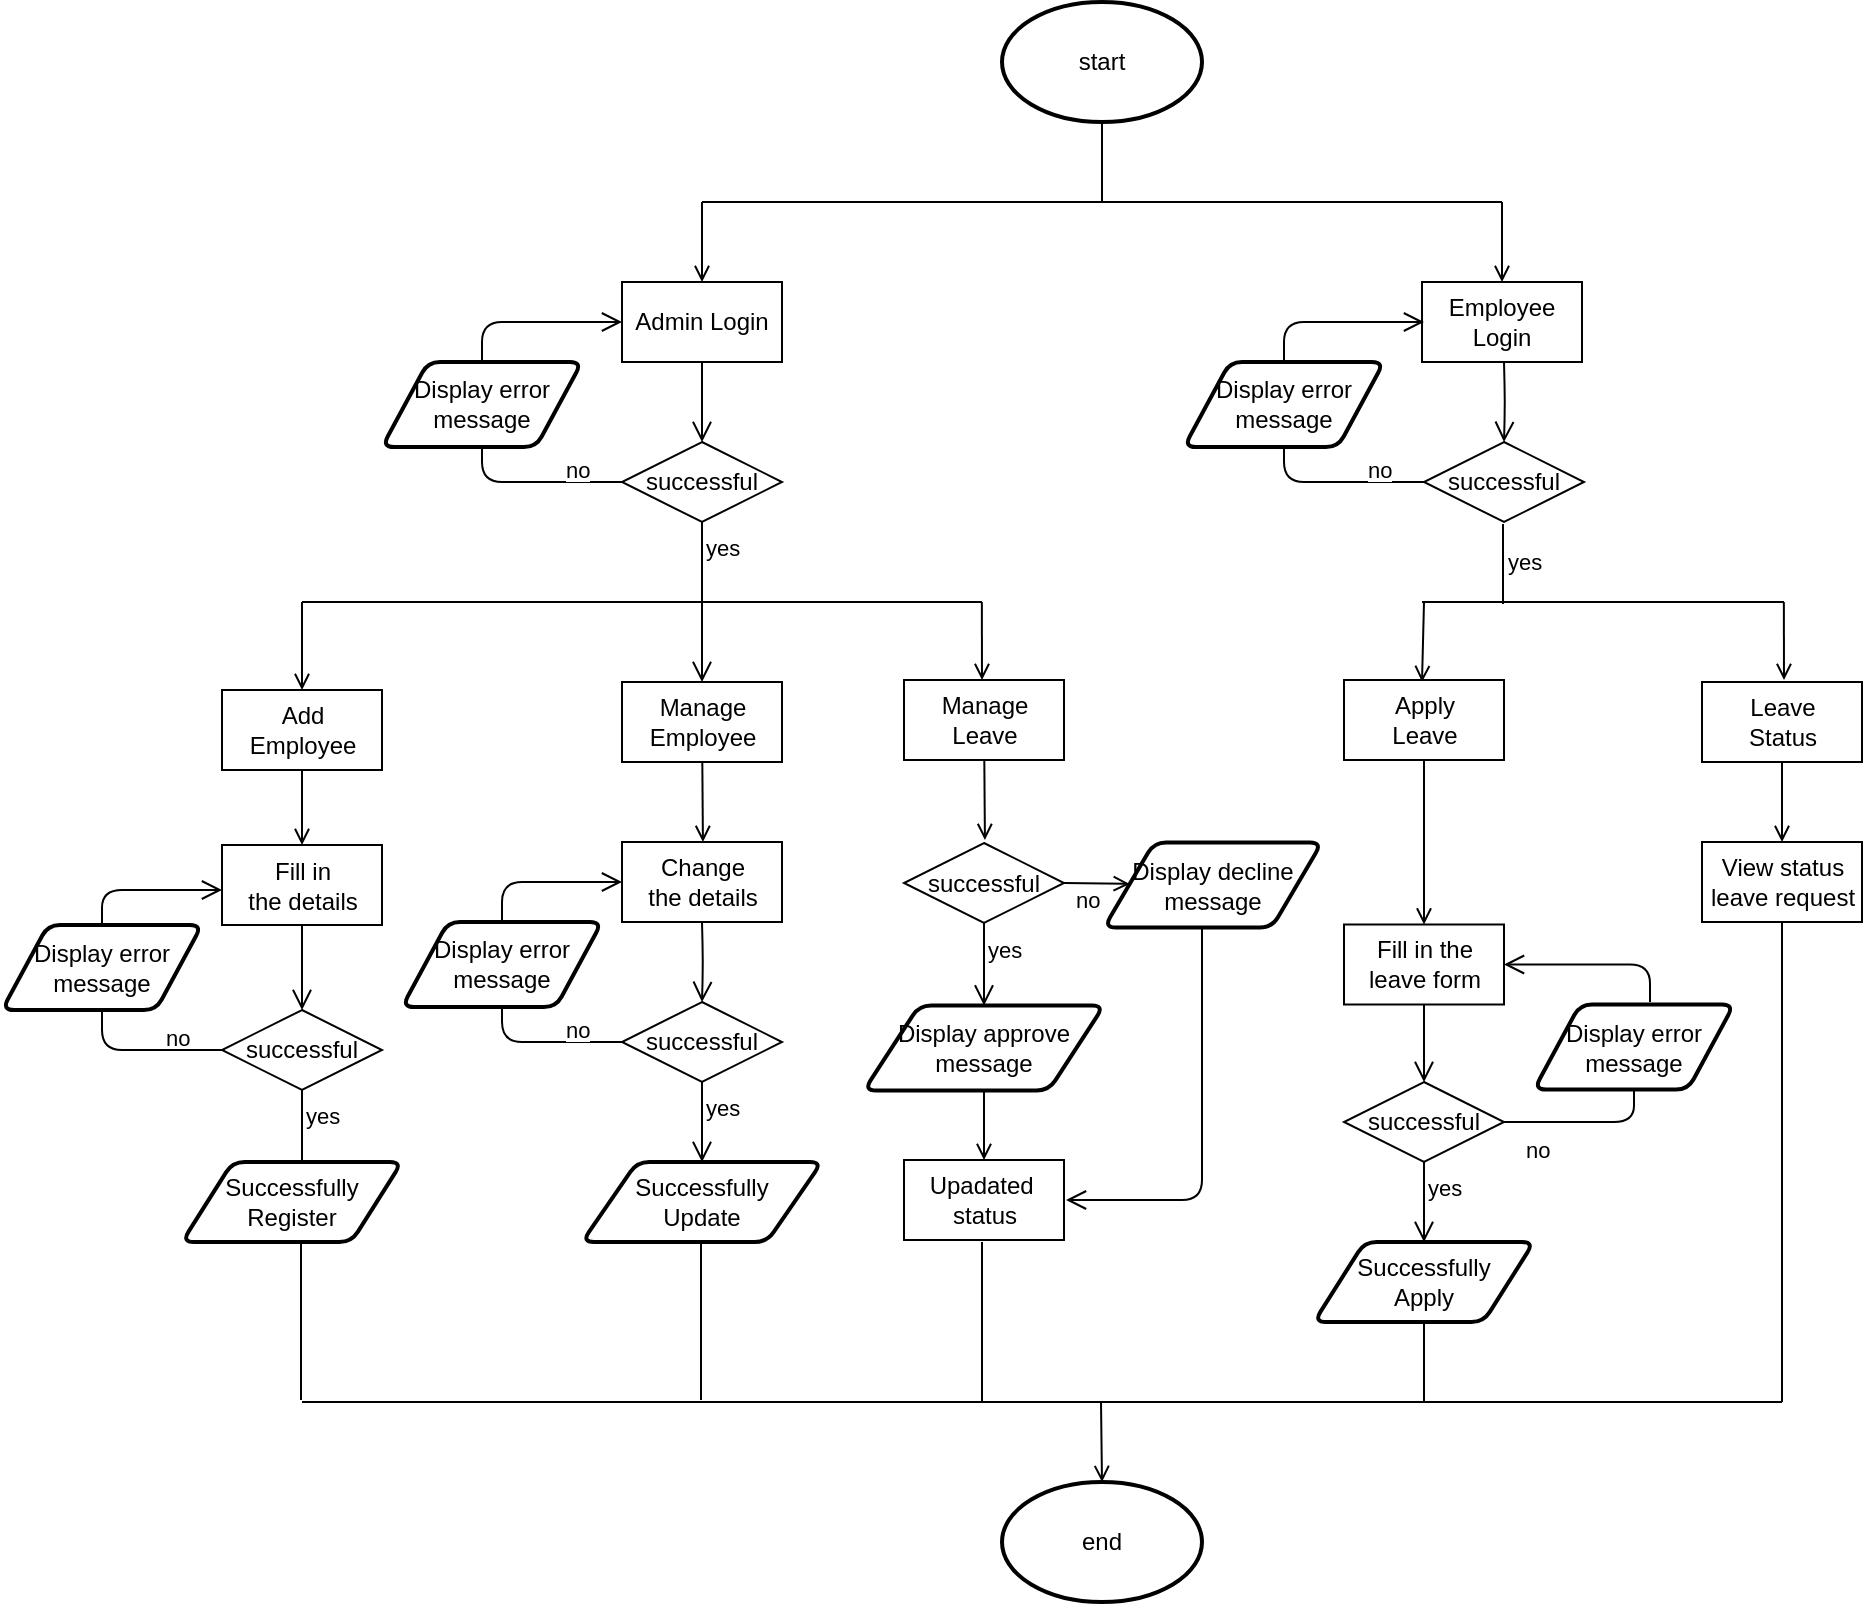<mxfile version="15.3.7" type="github"><diagram id="uwNaT0HVQHwlfVTU0Svd" name="Page-1"><mxGraphModel dx="1718" dy="482" grid="1" gridSize="10" guides="1" tooltips="1" connect="1" arrows="1" fold="1" page="1" pageScale="1" pageWidth="850" pageHeight="1100" math="0" shadow="0"><root><mxCell id="0"/><mxCell id="1" parent="0"/><mxCell id="dUBsrRKM3BsZeCRiqyNw-1" value="start" style="strokeWidth=2;html=1;shape=mxgraph.flowchart.start_1;whiteSpace=wrap;" vertex="1" parent="1"><mxGeometry x="390" y="100" width="100" height="60" as="geometry"/></mxCell><mxCell id="dUBsrRKM3BsZeCRiqyNw-3" value="" style="endArrow=none;html=1;entryX=0.5;entryY=1;entryDx=0;entryDy=0;entryPerimeter=0;" edge="1" parent="1" target="dUBsrRKM3BsZeCRiqyNw-1"><mxGeometry width="50" height="50" relative="1" as="geometry"><mxPoint x="440" y="200" as="sourcePoint"/><mxPoint x="450" y="240" as="targetPoint"/></mxGeometry></mxCell><mxCell id="dUBsrRKM3BsZeCRiqyNw-4" value="" style="endArrow=none;html=1;" edge="1" parent="1"><mxGeometry width="50" height="50" relative="1" as="geometry"><mxPoint x="240" y="200" as="sourcePoint"/><mxPoint x="640" y="200" as="targetPoint"/></mxGeometry></mxCell><mxCell id="dUBsrRKM3BsZeCRiqyNw-5" value="" style="endArrow=open;html=1;endFill=0;" edge="1" parent="1"><mxGeometry width="50" height="50" relative="1" as="geometry"><mxPoint x="240" y="200" as="sourcePoint"/><mxPoint x="240" y="240" as="targetPoint"/></mxGeometry></mxCell><mxCell id="dUBsrRKM3BsZeCRiqyNw-6" value="" style="endArrow=open;html=1;endFill=0;" edge="1" parent="1"><mxGeometry width="50" height="50" relative="1" as="geometry"><mxPoint x="640" y="200" as="sourcePoint"/><mxPoint x="640" y="240" as="targetPoint"/></mxGeometry></mxCell><mxCell id="dUBsrRKM3BsZeCRiqyNw-7" value="Admin Login" style="rounded=0;whiteSpace=wrap;html=1;" vertex="1" parent="1"><mxGeometry x="200" y="240" width="80" height="40" as="geometry"/></mxCell><mxCell id="dUBsrRKM3BsZeCRiqyNw-8" value="Employee Login" style="rounded=0;whiteSpace=wrap;html=1;" vertex="1" parent="1"><mxGeometry x="600" y="240" width="80" height="40" as="geometry"/></mxCell><mxCell id="dUBsrRKM3BsZeCRiqyNw-10" value="successful" style="rhombus;whiteSpace=wrap;html=1;" vertex="1" parent="1"><mxGeometry x="200" y="320" width="80" height="40" as="geometry"/></mxCell><mxCell id="dUBsrRKM3BsZeCRiqyNw-11" value="" style="edgeStyle=orthogonalEdgeStyle;html=1;align=left;verticalAlign=bottom;endArrow=open;endSize=8;entryX=0;entryY=0.5;entryDx=0;entryDy=0;exitX=0;exitY=0.5;exitDx=0;exitDy=0;" edge="1" source="dUBsrRKM3BsZeCRiqyNw-10" parent="1" target="dUBsrRKM3BsZeCRiqyNw-7"><mxGeometry x="-1" relative="1" as="geometry"><mxPoint x="110" y="340" as="targetPoint"/><Array as="points"><mxPoint x="130" y="340"/><mxPoint x="130" y="260"/></Array></mxGeometry></mxCell><mxCell id="dUBsrRKM3BsZeCRiqyNw-12" value="yes" style="edgeStyle=orthogonalEdgeStyle;html=1;align=left;verticalAlign=top;endArrow=open;endSize=8;" edge="1" source="dUBsrRKM3BsZeCRiqyNw-10" parent="1"><mxGeometry x="-1" relative="1" as="geometry"><mxPoint x="240" y="440" as="targetPoint"/></mxGeometry></mxCell><mxCell id="dUBsrRKM3BsZeCRiqyNw-13" value="" style="edgeStyle=orthogonalEdgeStyle;html=1;align=left;verticalAlign=top;endArrow=open;endSize=8;exitX=0.5;exitY=1;exitDx=0;exitDy=0;entryX=0.5;entryY=0;entryDx=0;entryDy=0;" edge="1" parent="1" source="dUBsrRKM3BsZeCRiqyNw-7" target="dUBsrRKM3BsZeCRiqyNw-10"><mxGeometry x="-1" relative="1" as="geometry"><mxPoint x="310" y="320" as="targetPoint"/><mxPoint x="310" y="200" as="sourcePoint"/></mxGeometry></mxCell><mxCell id="dUBsrRKM3BsZeCRiqyNw-14" value="&lt;span style=&quot;color: rgb(0 , 0 , 0) ; font-family: &amp;#34;helvetica&amp;#34; ; font-size: 11px ; font-style: normal ; font-weight: 400 ; letter-spacing: normal ; text-align: left ; text-indent: 0px ; text-transform: none ; word-spacing: 0px ; background-color: rgb(255 , 255 , 255) ; display: inline ; float: none&quot;&gt;no&lt;br&gt;&lt;/span&gt;" style="text;whiteSpace=wrap;html=1;" vertex="1" parent="1"><mxGeometry x="170" y="320" width="40" height="30" as="geometry"/></mxCell><mxCell id="dUBsrRKM3BsZeCRiqyNw-17" value="" style="line;strokeWidth=1;fillColor=none;align=left;verticalAlign=middle;spacingTop=-1;spacingLeft=3;spacingRight=3;rotatable=0;labelPosition=right;points=[];portConstraint=eastwest;" vertex="1" parent="1"><mxGeometry x="40" y="396" width="340" height="8" as="geometry"/></mxCell><mxCell id="dUBsrRKM3BsZeCRiqyNw-18" value="" style="endArrow=open;html=1;endFill=0;" edge="1" parent="1"><mxGeometry width="50" height="50" relative="1" as="geometry"><mxPoint x="40" y="400" as="sourcePoint"/><mxPoint x="40" y="444" as="targetPoint"/></mxGeometry></mxCell><mxCell id="dUBsrRKM3BsZeCRiqyNw-19" value="" style="endArrow=open;html=1;endFill=0;exitX=0.997;exitY=0.625;exitDx=0;exitDy=0;exitPerimeter=0;" edge="1" parent="1"><mxGeometry width="50" height="50" relative="1" as="geometry"><mxPoint x="379.92" y="400" as="sourcePoint"/><mxPoint x="380" y="439" as="targetPoint"/></mxGeometry></mxCell><mxCell id="dUBsrRKM3BsZeCRiqyNw-20" value="Add&lt;br&gt;Employee" style="html=1;" vertex="1" parent="1"><mxGeometry y="444" width="80" height="40" as="geometry"/></mxCell><mxCell id="dUBsrRKM3BsZeCRiqyNw-21" value="Manage&lt;br&gt;Employee" style="html=1;" vertex="1" parent="1"><mxGeometry x="200" y="440" width="80" height="40" as="geometry"/></mxCell><mxCell id="dUBsrRKM3BsZeCRiqyNw-22" value="Manage&lt;br&gt;Leave" style="html=1;" vertex="1" parent="1"><mxGeometry x="341" y="439" width="80" height="40" as="geometry"/></mxCell><mxCell id="dUBsrRKM3BsZeCRiqyNw-23" value="Fill in&lt;br&gt;the details" style="html=1;" vertex="1" parent="1"><mxGeometry y="521.5" width="80" height="40" as="geometry"/></mxCell><mxCell id="dUBsrRKM3BsZeCRiqyNw-24" value="" style="endArrow=open;html=1;endFill=0;" edge="1" parent="1" source="dUBsrRKM3BsZeCRiqyNw-20" target="dUBsrRKM3BsZeCRiqyNw-23"><mxGeometry width="50" height="50" relative="1" as="geometry"><mxPoint x="39.5" y="484" as="sourcePoint"/><mxPoint x="40.46" y="524" as="targetPoint"/></mxGeometry></mxCell><mxCell id="dUBsrRKM3BsZeCRiqyNw-32" value="successful" style="rhombus;whiteSpace=wrap;html=1;" vertex="1" parent="1"><mxGeometry y="604" width="80" height="40" as="geometry"/></mxCell><mxCell id="dUBsrRKM3BsZeCRiqyNw-33" value="" style="edgeStyle=orthogonalEdgeStyle;html=1;align=left;verticalAlign=bottom;endArrow=open;endSize=8;entryX=0;entryY=0.5;entryDx=0;entryDy=0;exitX=0.5;exitY=0;exitDx=0;exitDy=0;startArrow=none;" edge="1" parent="1" source="dUBsrRKM3BsZeCRiqyNw-61"><mxGeometry x="-1" relative="1" as="geometry"><mxPoint y="544" as="targetPoint"/><Array as="points"><mxPoint x="-60" y="544"/></Array></mxGeometry></mxCell><mxCell id="dUBsrRKM3BsZeCRiqyNw-34" value="yes" style="edgeStyle=orthogonalEdgeStyle;html=1;align=left;verticalAlign=top;endArrow=open;endSize=8;" edge="1" parent="1" source="dUBsrRKM3BsZeCRiqyNw-32"><mxGeometry x="-1" relative="1" as="geometry"><mxPoint x="40" y="700" as="targetPoint"/></mxGeometry></mxCell><mxCell id="dUBsrRKM3BsZeCRiqyNw-35" value="" style="edgeStyle=orthogonalEdgeStyle;html=1;align=left;verticalAlign=top;endArrow=open;endSize=8;entryX=0.5;entryY=0;entryDx=0;entryDy=0;" edge="1" parent="1" target="dUBsrRKM3BsZeCRiqyNw-32" source="dUBsrRKM3BsZeCRiqyNw-23"><mxGeometry x="-1" relative="1" as="geometry"><mxPoint x="110" y="604" as="targetPoint"/><mxPoint x="40" y="564" as="sourcePoint"/></mxGeometry></mxCell><mxCell id="dUBsrRKM3BsZeCRiqyNw-36" value="Successfully&lt;br&gt;Register" style="shape=parallelogram;html=1;strokeWidth=2;perimeter=parallelogramPerimeter;whiteSpace=wrap;rounded=1;arcSize=12;size=0.23;" vertex="1" parent="1"><mxGeometry x="-20" y="680" width="110" height="40" as="geometry"/></mxCell><mxCell id="dUBsrRKM3BsZeCRiqyNw-37" value="&lt;span style=&quot;color: rgb(0 , 0 , 0) ; font-family: &amp;#34;helvetica&amp;#34; ; font-size: 11px ; font-style: normal ; font-weight: 400 ; letter-spacing: normal ; text-align: left ; text-indent: 0px ; text-transform: none ; word-spacing: 0px ; background-color: rgb(255 , 255 , 255) ; display: inline ; float: none&quot;&gt;no&lt;br&gt;&lt;/span&gt;" style="text;whiteSpace=wrap;html=1;" vertex="1" parent="1"><mxGeometry x="-30" y="604" width="40" height="30" as="geometry"/></mxCell><mxCell id="dUBsrRKM3BsZeCRiqyNw-45" value="Change&lt;br&gt;the details" style="html=1;" vertex="1" parent="1"><mxGeometry x="200" y="520" width="80" height="40" as="geometry"/></mxCell><mxCell id="dUBsrRKM3BsZeCRiqyNw-46" value="" style="endArrow=open;html=1;endFill=0;" edge="1" parent="1"><mxGeometry width="50" height="50" relative="1" as="geometry"><mxPoint x="240.153" y="480" as="sourcePoint"/><mxPoint x="240.46" y="520" as="targetPoint"/></mxGeometry></mxCell><mxCell id="dUBsrRKM3BsZeCRiqyNw-47" value="successful" style="rhombus;whiteSpace=wrap;html=1;" vertex="1" parent="1"><mxGeometry x="200" y="600" width="80" height="40" as="geometry"/></mxCell><mxCell id="dUBsrRKM3BsZeCRiqyNw-48" value="" style="edgeStyle=orthogonalEdgeStyle;html=1;align=left;verticalAlign=bottom;endArrow=open;endSize=8;entryX=0;entryY=0.5;entryDx=0;entryDy=0;exitX=0;exitY=0.5;exitDx=0;exitDy=0;" edge="1" parent="1" source="dUBsrRKM3BsZeCRiqyNw-47"><mxGeometry x="-1" relative="1" as="geometry"><mxPoint x="200" y="540" as="targetPoint"/><Array as="points"><mxPoint x="140" y="620"/><mxPoint x="140" y="540"/></Array></mxGeometry></mxCell><mxCell id="dUBsrRKM3BsZeCRiqyNw-49" value="yes" style="edgeStyle=orthogonalEdgeStyle;html=1;align=left;verticalAlign=top;endArrow=open;endSize=8;entryX=0.5;entryY=0;entryDx=0;entryDy=0;" edge="1" parent="1" source="dUBsrRKM3BsZeCRiqyNw-47" target="dUBsrRKM3BsZeCRiqyNw-51"><mxGeometry x="-1" relative="1" as="geometry"><mxPoint x="240" y="730" as="targetPoint"/></mxGeometry></mxCell><mxCell id="dUBsrRKM3BsZeCRiqyNw-50" value="" style="edgeStyle=orthogonalEdgeStyle;html=1;align=left;verticalAlign=top;endArrow=open;endSize=8;exitX=0.5;exitY=1;exitDx=0;exitDy=0;entryX=0.5;entryY=0;entryDx=0;entryDy=0;" edge="1" parent="1" target="dUBsrRKM3BsZeCRiqyNw-47"><mxGeometry x="-1" relative="1" as="geometry"><mxPoint x="310" y="600" as="targetPoint"/><mxPoint x="240" y="560" as="sourcePoint"/></mxGeometry></mxCell><mxCell id="dUBsrRKM3BsZeCRiqyNw-51" value="Successfully&lt;br&gt;Update" style="shape=parallelogram;html=1;strokeWidth=2;perimeter=parallelogramPerimeter;whiteSpace=wrap;rounded=1;arcSize=12;size=0.23;" vertex="1" parent="1"><mxGeometry x="180" y="680" width="120" height="40" as="geometry"/></mxCell><mxCell id="dUBsrRKM3BsZeCRiqyNw-52" value="&lt;span style=&quot;color: rgb(0 , 0 , 0) ; font-family: &amp;#34;helvetica&amp;#34; ; font-size: 11px ; font-style: normal ; font-weight: 400 ; letter-spacing: normal ; text-align: left ; text-indent: 0px ; text-transform: none ; word-spacing: 0px ; background-color: rgb(255 , 255 , 255) ; display: inline ; float: none&quot;&gt;no&lt;br&gt;&lt;/span&gt;" style="text;whiteSpace=wrap;html=1;" vertex="1" parent="1"><mxGeometry x="170" y="600" width="40" height="30" as="geometry"/></mxCell><mxCell id="dUBsrRKM3BsZeCRiqyNw-53" value="Upadated&amp;nbsp;&lt;br&gt;status" style="html=1;" vertex="1" parent="1"><mxGeometry x="341" y="679" width="80" height="40" as="geometry"/></mxCell><mxCell id="dUBsrRKM3BsZeCRiqyNw-54" value="" style="endArrow=open;html=1;endFill=0;" edge="1" parent="1"><mxGeometry width="50" height="50" relative="1" as="geometry"><mxPoint x="381.153" y="479" as="sourcePoint"/><mxPoint x="381.46" y="519" as="targetPoint"/></mxGeometry></mxCell><mxCell id="dUBsrRKM3BsZeCRiqyNw-55" value="successful" style="rhombus;whiteSpace=wrap;html=1;" vertex="1" parent="1"><mxGeometry x="341" y="520.5" width="80" height="40" as="geometry"/></mxCell><mxCell id="dUBsrRKM3BsZeCRiqyNw-57" value="yes" style="edgeStyle=orthogonalEdgeStyle;html=1;align=left;verticalAlign=top;endArrow=open;endSize=8;entryX=0.5;entryY=0;entryDx=0;entryDy=0;" edge="1" parent="1" source="dUBsrRKM3BsZeCRiqyNw-55" target="dUBsrRKM3BsZeCRiqyNw-71"><mxGeometry x="-1" relative="1" as="geometry"><mxPoint x="381" y="639" as="targetPoint"/></mxGeometry></mxCell><mxCell id="dUBsrRKM3BsZeCRiqyNw-60" value="&lt;span style=&quot;color: rgb(0 , 0 , 0) ; font-family: &amp;#34;helvetica&amp;#34; ; font-size: 11px ; font-style: normal ; font-weight: 400 ; letter-spacing: normal ; text-align: left ; text-indent: 0px ; text-transform: none ; word-spacing: 0px ; background-color: rgb(255 , 255 , 255) ; display: inline ; float: none&quot;&gt;no&lt;br&gt;&lt;/span&gt;" style="text;whiteSpace=wrap;html=1;" vertex="1" parent="1"><mxGeometry x="425" y="535" width="40" height="30" as="geometry"/></mxCell><mxCell id="dUBsrRKM3BsZeCRiqyNw-61" value="Display error&lt;br&gt;message" style="shape=parallelogram;html=1;strokeWidth=2;perimeter=parallelogramPerimeter;whiteSpace=wrap;rounded=1;arcSize=12;size=0.23;" vertex="1" parent="1"><mxGeometry x="-110" y="561.5" width="100" height="42.5" as="geometry"/></mxCell><mxCell id="dUBsrRKM3BsZeCRiqyNw-62" value="" style="edgeStyle=orthogonalEdgeStyle;html=1;align=left;verticalAlign=bottom;endArrow=none;endSize=8;entryX=0.5;entryY=1;entryDx=0;entryDy=0;exitX=0;exitY=0.5;exitDx=0;exitDy=0;" edge="1" parent="1" source="dUBsrRKM3BsZeCRiqyNw-32" target="dUBsrRKM3BsZeCRiqyNw-61"><mxGeometry x="-1" relative="1" as="geometry"><mxPoint y="544" as="targetPoint"/><Array as="points"><mxPoint x="-60" y="624"/></Array><mxPoint y="624" as="sourcePoint"/></mxGeometry></mxCell><mxCell id="dUBsrRKM3BsZeCRiqyNw-64" value="Display error&lt;br&gt;message" style="shape=parallelogram;html=1;strokeWidth=2;perimeter=parallelogramPerimeter;whiteSpace=wrap;rounded=1;arcSize=12;size=0.23;" vertex="1" parent="1"><mxGeometry x="80" y="280" width="100" height="42.5" as="geometry"/></mxCell><mxCell id="dUBsrRKM3BsZeCRiqyNw-65" value="Display error&lt;br&gt;message" style="shape=parallelogram;html=1;strokeWidth=2;perimeter=parallelogramPerimeter;whiteSpace=wrap;rounded=1;arcSize=12;size=0.23;" vertex="1" parent="1"><mxGeometry x="90" y="560" width="100" height="42.5" as="geometry"/></mxCell><mxCell id="dUBsrRKM3BsZeCRiqyNw-68" value="Display decline&lt;br&gt;message" style="shape=parallelogram;html=1;strokeWidth=2;perimeter=parallelogramPerimeter;whiteSpace=wrap;rounded=1;arcSize=12;size=0.23;" vertex="1" parent="1"><mxGeometry x="441" y="520.25" width="109" height="42.5" as="geometry"/></mxCell><mxCell id="dUBsrRKM3BsZeCRiqyNw-70" value="" style="endArrow=open;html=1;endFill=0;exitX=1;exitY=0.5;exitDx=0;exitDy=0;" edge="1" parent="1" source="dUBsrRKM3BsZeCRiqyNw-55" target="dUBsrRKM3BsZeCRiqyNw-68"><mxGeometry width="50" height="50" relative="1" as="geometry"><mxPoint x="391.153" y="489" as="sourcePoint"/><mxPoint x="391.46" y="529" as="targetPoint"/></mxGeometry></mxCell><mxCell id="dUBsrRKM3BsZeCRiqyNw-71" value="Display approve&lt;br&gt;message" style="shape=parallelogram;html=1;strokeWidth=2;perimeter=parallelogramPerimeter;whiteSpace=wrap;rounded=1;arcSize=12;size=0.23;" vertex="1" parent="1"><mxGeometry x="321" y="601.75" width="120" height="42.5" as="geometry"/></mxCell><mxCell id="dUBsrRKM3BsZeCRiqyNw-72" value="" style="endArrow=open;html=1;endFill=0;" edge="1" parent="1" source="dUBsrRKM3BsZeCRiqyNw-71"><mxGeometry width="50" height="50" relative="1" as="geometry"><mxPoint x="381" y="639" as="sourcePoint"/><mxPoint x="381" y="679" as="targetPoint"/></mxGeometry></mxCell><mxCell id="dUBsrRKM3BsZeCRiqyNw-73" value="" style="edgeStyle=orthogonalEdgeStyle;html=1;align=left;verticalAlign=bottom;endArrow=open;endSize=8;entryX=1;entryY=0.5;entryDx=0;entryDy=0;" edge="1" parent="1" source="dUBsrRKM3BsZeCRiqyNw-68"><mxGeometry x="-1" relative="1" as="geometry"><mxPoint x="422" y="699" as="targetPoint"/><Array as="points"><mxPoint x="490" y="699"/></Array><mxPoint x="512" y="561.75" as="sourcePoint"/></mxGeometry></mxCell><mxCell id="dUBsrRKM3BsZeCRiqyNw-76" value="successful" style="rhombus;whiteSpace=wrap;html=1;" vertex="1" parent="1"><mxGeometry x="601" y="320" width="80" height="40" as="geometry"/></mxCell><mxCell id="dUBsrRKM3BsZeCRiqyNw-77" value="" style="edgeStyle=orthogonalEdgeStyle;html=1;align=left;verticalAlign=bottom;endArrow=open;endSize=8;entryX=0;entryY=0.5;entryDx=0;entryDy=0;exitX=0;exitY=0.5;exitDx=0;exitDy=0;" edge="1" parent="1" source="dUBsrRKM3BsZeCRiqyNw-76"><mxGeometry x="-1" relative="1" as="geometry"><mxPoint x="601" y="260" as="targetPoint"/><Array as="points"><mxPoint x="531" y="340"/><mxPoint x="531" y="260"/></Array></mxGeometry></mxCell><mxCell id="dUBsrRKM3BsZeCRiqyNw-79" value="" style="edgeStyle=orthogonalEdgeStyle;html=1;align=left;verticalAlign=top;endArrow=open;endSize=8;exitX=0.5;exitY=1;exitDx=0;exitDy=0;entryX=0.5;entryY=0;entryDx=0;entryDy=0;" edge="1" parent="1" target="dUBsrRKM3BsZeCRiqyNw-76"><mxGeometry x="-1" relative="1" as="geometry"><mxPoint x="711" y="320" as="targetPoint"/><mxPoint x="641" y="280" as="sourcePoint"/></mxGeometry></mxCell><mxCell id="dUBsrRKM3BsZeCRiqyNw-80" value="&lt;span style=&quot;color: rgb(0 , 0 , 0) ; font-family: &amp;#34;helvetica&amp;#34; ; font-size: 11px ; font-style: normal ; font-weight: 400 ; letter-spacing: normal ; text-align: left ; text-indent: 0px ; text-transform: none ; word-spacing: 0px ; background-color: rgb(255 , 255 , 255) ; display: inline ; float: none&quot;&gt;no&lt;br&gt;&lt;/span&gt;" style="text;whiteSpace=wrap;html=1;" vertex="1" parent="1"><mxGeometry x="571" y="320" width="40" height="30" as="geometry"/></mxCell><mxCell id="dUBsrRKM3BsZeCRiqyNw-81" value="" style="line;strokeWidth=1;fillColor=none;align=left;verticalAlign=middle;spacingTop=-1;spacingLeft=3;spacingRight=3;rotatable=0;labelPosition=right;points=[];portConstraint=eastwest;" vertex="1" parent="1"><mxGeometry x="600" y="396" width="181" height="8" as="geometry"/></mxCell><mxCell id="dUBsrRKM3BsZeCRiqyNw-82" value="" style="endArrow=open;html=1;endFill=0;" edge="1" parent="1"><mxGeometry width="50" height="50" relative="1" as="geometry"><mxPoint x="601" y="400" as="sourcePoint"/><mxPoint x="600" y="440" as="targetPoint"/></mxGeometry></mxCell><mxCell id="dUBsrRKM3BsZeCRiqyNw-83" value="" style="endArrow=open;html=1;endFill=0;exitX=0.997;exitY=0.625;exitDx=0;exitDy=0;exitPerimeter=0;" edge="1" parent="1"><mxGeometry width="50" height="50" relative="1" as="geometry"><mxPoint x="780.92" y="400" as="sourcePoint"/><mxPoint x="781" y="439" as="targetPoint"/></mxGeometry></mxCell><mxCell id="dUBsrRKM3BsZeCRiqyNw-84" value="Display error&lt;br&gt;message" style="shape=parallelogram;html=1;strokeWidth=2;perimeter=parallelogramPerimeter;whiteSpace=wrap;rounded=1;arcSize=12;size=0.23;" vertex="1" parent="1"><mxGeometry x="481" y="280" width="100" height="42.5" as="geometry"/></mxCell><mxCell id="dUBsrRKM3BsZeCRiqyNw-85" value="" style="endArrow=none;html=1;endFill=0;" edge="1" parent="1"><mxGeometry width="50" height="50" relative="1" as="geometry"><mxPoint x="640.5" y="361" as="sourcePoint"/><mxPoint x="640.5" y="401" as="targetPoint"/></mxGeometry></mxCell><mxCell id="dUBsrRKM3BsZeCRiqyNw-86" value="&lt;span style=&quot;color: rgb(0, 0, 0); font-family: helvetica; font-size: 11px; font-style: normal; font-weight: 400; letter-spacing: normal; text-align: left; text-indent: 0px; text-transform: none; word-spacing: 0px; background-color: rgb(255, 255, 255); display: inline; float: none;&quot;&gt;yes&lt;/span&gt;" style="text;whiteSpace=wrap;html=1;" vertex="1" parent="1"><mxGeometry x="641" y="366" width="40" height="30" as="geometry"/></mxCell><mxCell id="dUBsrRKM3BsZeCRiqyNw-87" value="Fill in the &lt;br&gt;leave form" style="html=1;" vertex="1" parent="1"><mxGeometry x="561" y="561.25" width="80" height="40" as="geometry"/></mxCell><mxCell id="dUBsrRKM3BsZeCRiqyNw-94" value="" style="edgeStyle=orthogonalEdgeStyle;rounded=0;orthogonalLoop=1;jettySize=auto;html=1;endArrow=open;endFill=0;" edge="1" parent="1" source="dUBsrRKM3BsZeCRiqyNw-88" target="dUBsrRKM3BsZeCRiqyNw-92"><mxGeometry relative="1" as="geometry"/></mxCell><mxCell id="dUBsrRKM3BsZeCRiqyNw-88" value="Leave&lt;br&gt;Status" style="html=1;" vertex="1" parent="1"><mxGeometry x="740" y="440" width="80" height="40" as="geometry"/></mxCell><mxCell id="dUBsrRKM3BsZeCRiqyNw-89" value="Apply&lt;br&gt;Leave" style="html=1;" vertex="1" parent="1"><mxGeometry x="561" y="439" width="80" height="40" as="geometry"/></mxCell><mxCell id="dUBsrRKM3BsZeCRiqyNw-90" value="end" style="strokeWidth=2;html=1;shape=mxgraph.flowchart.start_1;whiteSpace=wrap;" vertex="1" parent="1"><mxGeometry x="390" y="840" width="100" height="60" as="geometry"/></mxCell><mxCell id="dUBsrRKM3BsZeCRiqyNw-91" value="" style="endArrow=open;html=1;endFill=0;entryX=0.5;entryY=0;entryDx=0;entryDy=0;" edge="1" parent="1" source="dUBsrRKM3BsZeCRiqyNw-89" target="dUBsrRKM3BsZeCRiqyNw-87"><mxGeometry width="50" height="50" relative="1" as="geometry"><mxPoint x="601.0" y="482.5" as="sourcePoint"/><mxPoint x="601" y="540" as="targetPoint"/></mxGeometry></mxCell><mxCell id="dUBsrRKM3BsZeCRiqyNw-92" value="View status&lt;br&gt;leave request" style="html=1;" vertex="1" parent="1"><mxGeometry x="740" y="520" width="80" height="40" as="geometry"/></mxCell><mxCell id="dUBsrRKM3BsZeCRiqyNw-99" value="successful" style="rhombus;whiteSpace=wrap;html=1;" vertex="1" parent="1"><mxGeometry x="561" y="640" width="80" height="40" as="geometry"/></mxCell><mxCell id="dUBsrRKM3BsZeCRiqyNw-101" value="yes" style="edgeStyle=orthogonalEdgeStyle;html=1;align=left;verticalAlign=top;endArrow=open;endSize=8;entryX=0.5;entryY=0;entryDx=0;entryDy=0;" edge="1" parent="1" source="dUBsrRKM3BsZeCRiqyNw-99" target="dUBsrRKM3BsZeCRiqyNw-103"><mxGeometry x="-1" relative="1" as="geometry"><mxPoint x="600" y="746" as="targetPoint"/></mxGeometry></mxCell><mxCell id="dUBsrRKM3BsZeCRiqyNw-102" value="" style="edgeStyle=orthogonalEdgeStyle;html=1;align=left;verticalAlign=top;endArrow=open;endSize=8;entryX=0.5;entryY=0;entryDx=0;entryDy=0;" edge="1" parent="1" target="dUBsrRKM3BsZeCRiqyNw-99" source="dUBsrRKM3BsZeCRiqyNw-87"><mxGeometry x="-1" relative="1" as="geometry"><mxPoint x="670" y="650" as="targetPoint"/><mxPoint x="600" y="607.5" as="sourcePoint"/></mxGeometry></mxCell><mxCell id="dUBsrRKM3BsZeCRiqyNw-103" value="Successfully&lt;br&gt;Apply" style="shape=parallelogram;html=1;strokeWidth=2;perimeter=parallelogramPerimeter;whiteSpace=wrap;rounded=1;arcSize=12;size=0.23;" vertex="1" parent="1"><mxGeometry x="546" y="720" width="110" height="40" as="geometry"/></mxCell><mxCell id="dUBsrRKM3BsZeCRiqyNw-104" value="&lt;span style=&quot;color: rgb(0 , 0 , 0) ; font-family: &amp;#34;helvetica&amp;#34; ; font-size: 11px ; font-style: normal ; font-weight: 400 ; letter-spacing: normal ; text-align: left ; text-indent: 0px ; text-transform: none ; word-spacing: 0px ; background-color: rgb(255 , 255 , 255) ; display: inline ; float: none&quot;&gt;no&lt;br&gt;&lt;/span&gt;" style="text;whiteSpace=wrap;html=1;" vertex="1" parent="1"><mxGeometry x="650" y="660" width="40" height="30" as="geometry"/></mxCell><mxCell id="dUBsrRKM3BsZeCRiqyNw-105" value="Display error&lt;br&gt;message" style="shape=parallelogram;html=1;strokeWidth=2;perimeter=parallelogramPerimeter;whiteSpace=wrap;rounded=1;arcSize=12;size=0.23;" vertex="1" parent="1"><mxGeometry x="656" y="601.25" width="100" height="42.5" as="geometry"/></mxCell><mxCell id="dUBsrRKM3BsZeCRiqyNw-108" value="" style="edgeStyle=orthogonalEdgeStyle;html=1;align=left;verticalAlign=bottom;endArrow=open;endSize=8;entryX=1;entryY=0.5;entryDx=0;entryDy=0;exitX=0.58;exitY=-0.029;exitDx=0;exitDy=0;exitPerimeter=0;" edge="1" parent="1" source="dUBsrRKM3BsZeCRiqyNw-105" target="dUBsrRKM3BsZeCRiqyNw-87"><mxGeometry x="-1" relative="1" as="geometry"><mxPoint x="690" y="760" as="targetPoint"/><Array as="points"><mxPoint x="714" y="581"/></Array><mxPoint x="758" y="623.75" as="sourcePoint"/></mxGeometry></mxCell><mxCell id="dUBsrRKM3BsZeCRiqyNw-109" value="" style="edgeStyle=orthogonalEdgeStyle;html=1;align=left;verticalAlign=bottom;endArrow=none;endSize=8;entryX=1;entryY=0.5;entryDx=0;entryDy=0;endFill=0;exitX=0.5;exitY=1;exitDx=0;exitDy=0;" edge="1" parent="1" source="dUBsrRKM3BsZeCRiqyNw-105" target="dUBsrRKM3BsZeCRiqyNw-99"><mxGeometry x="-1" relative="1" as="geometry"><mxPoint x="667" y="689.62" as="targetPoint"/><Array as="points"><mxPoint x="706" y="660"/></Array><mxPoint x="720" y="720" as="sourcePoint"/></mxGeometry></mxCell><mxCell id="dUBsrRKM3BsZeCRiqyNw-111" value="" style="endArrow=none;html=1;entryX=0.5;entryY=1;entryDx=0;entryDy=0;" edge="1" parent="1" target="dUBsrRKM3BsZeCRiqyNw-92"><mxGeometry width="50" height="50" relative="1" as="geometry"><mxPoint x="780" y="800" as="sourcePoint"/><mxPoint x="830" y="690" as="targetPoint"/></mxGeometry></mxCell><mxCell id="dUBsrRKM3BsZeCRiqyNw-112" value="" style="endArrow=none;html=1;entryX=0.5;entryY=1;entryDx=0;entryDy=0;" edge="1" parent="1" target="dUBsrRKM3BsZeCRiqyNw-103"><mxGeometry width="50" height="50" relative="1" as="geometry"><mxPoint x="601" y="800" as="sourcePoint"/><mxPoint x="520" y="740" as="targetPoint"/></mxGeometry></mxCell><mxCell id="dUBsrRKM3BsZeCRiqyNw-113" value="" style="endArrow=none;html=1;" edge="1" parent="1"><mxGeometry width="50" height="50" relative="1" as="geometry"><mxPoint x="380" y="800" as="sourcePoint"/><mxPoint x="380" y="720" as="targetPoint"/></mxGeometry></mxCell><mxCell id="dUBsrRKM3BsZeCRiqyNw-114" value="" style="endArrow=none;html=1;" edge="1" parent="1"><mxGeometry width="50" height="50" relative="1" as="geometry"><mxPoint x="39.5" y="799" as="sourcePoint"/><mxPoint x="39.5" y="719" as="targetPoint"/></mxGeometry></mxCell><mxCell id="dUBsrRKM3BsZeCRiqyNw-115" value="" style="endArrow=none;html=1;" edge="1" parent="1"><mxGeometry width="50" height="50" relative="1" as="geometry"><mxPoint x="239.5" y="799" as="sourcePoint"/><mxPoint x="239.5" y="719" as="targetPoint"/></mxGeometry></mxCell><mxCell id="dUBsrRKM3BsZeCRiqyNw-116" value="" style="endArrow=none;html=1;" edge="1" parent="1"><mxGeometry width="50" height="50" relative="1" as="geometry"><mxPoint x="40" y="800" as="sourcePoint"/><mxPoint x="780" y="800" as="targetPoint"/></mxGeometry></mxCell><mxCell id="dUBsrRKM3BsZeCRiqyNw-117" value="" style="endArrow=open;html=1;endFill=0;" edge="1" parent="1"><mxGeometry width="50" height="50" relative="1" as="geometry"><mxPoint x="439.5" y="800" as="sourcePoint"/><mxPoint x="440" y="840" as="targetPoint"/></mxGeometry></mxCell></root></mxGraphModel></diagram></mxfile>